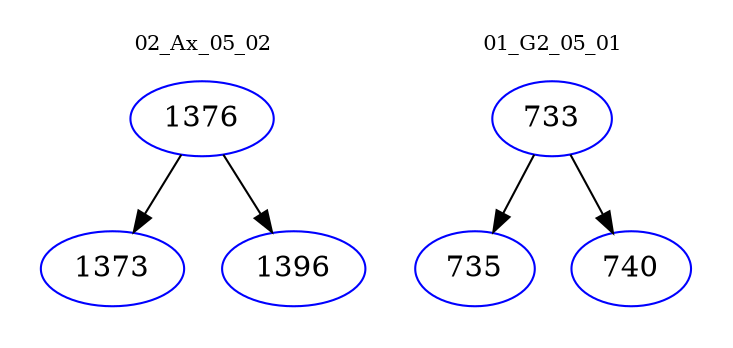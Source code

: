 digraph{
subgraph cluster_0 {
color = white
label = "02_Ax_05_02";
fontsize=10;
T0_1376 [label="1376", color="blue"]
T0_1376 -> T0_1373 [color="black"]
T0_1373 [label="1373", color="blue"]
T0_1376 -> T0_1396 [color="black"]
T0_1396 [label="1396", color="blue"]
}
subgraph cluster_1 {
color = white
label = "01_G2_05_01";
fontsize=10;
T1_733 [label="733", color="blue"]
T1_733 -> T1_735 [color="black"]
T1_735 [label="735", color="blue"]
T1_733 -> T1_740 [color="black"]
T1_740 [label="740", color="blue"]
}
}
